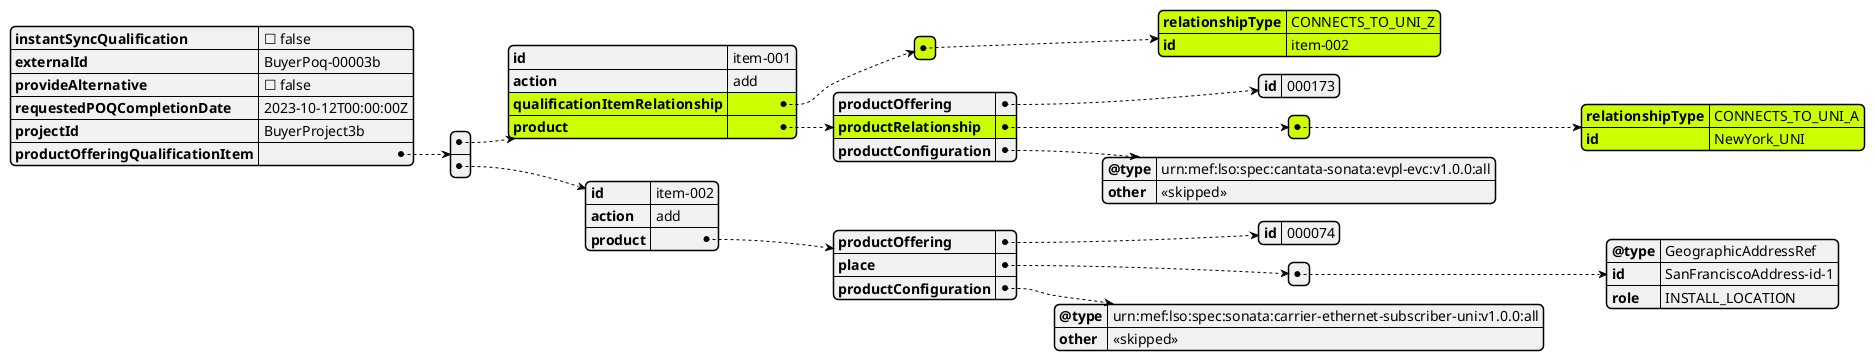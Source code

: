 @startjson

#highlight "productOfferingQualificationItem" / "0" / "qualificationItemRelationship" 
#highlight "productOfferingQualificationItem" / "0" / "qualificationItemRelationship" / "0" 
#highlight "productOfferingQualificationItem" / "0" / "qualificationItemRelationship" / "0" / "relationshipType" 
#highlight "productOfferingQualificationItem" / "0" / "qualificationItemRelationship" / "0" / "id" 

#highlight "productOfferingQualificationItem" / "0" / "product" 
#highlight "productOfferingQualificationItem" / "0" / "product" / "productRelationship" 
#highlight "productOfferingQualificationItem" / "0" / "product" / "productRelationship" / "0" 
#highlight "productOfferingQualificationItem" / "0" / "product" / "productRelationship" / "0" / "relationshipType"
#highlight "productOfferingQualificationItem" / "0" / "product" / "productRelationship" / "0" / "id"



{
  "instantSyncQualification": false,
  "externalId": "BuyerPoq-00003b",
  "provideAlternative": false,
  "requestedPOQCompletionDate": "2023-10-12T00:00:00Z",
  "projectId": "BuyerProject3b",
  "productOfferingQualificationItem": [
    {
      "id": "item-001",
      "action": "add",
      "qualificationItemRelationship": [
        {
          "relationshipType": "CONNECTS_TO_UNI_Z",
          "id": "item-002"
        }
      ],
      "product": {
        "productOffering": {
          "id": "000173"
        },
        "productRelationship": [
          {
            "relationshipType": "CONNECTS_TO_UNI_A",
            "id": "NewYork_UNI"
          }
        ],
        "productConfiguration": {
          "@type": "urn:mef:lso:spec:cantata-sonata:evpl-evc:v1.0.0:all",
          "other": "<<skipped>>"
        }
      }
    },
    {
      "id": "item-002",
      "action": "add",
      "product": {
        "productOffering": {
          "id": "000074"
        },
        "place": [
          {
            "@type": "GeographicAddressRef",
            "id": "SanFranciscoAddress-id-1",
            "role": "INSTALL_LOCATION"
          }
        ],
        "productConfiguration": {
          "@type": "urn:mef:lso:spec:sonata:carrier-ethernet-subscriber-uni:v1.0.0:all",
          "other": "<<skipped>>"
        }
      }
    }
  ]
}

@endjson